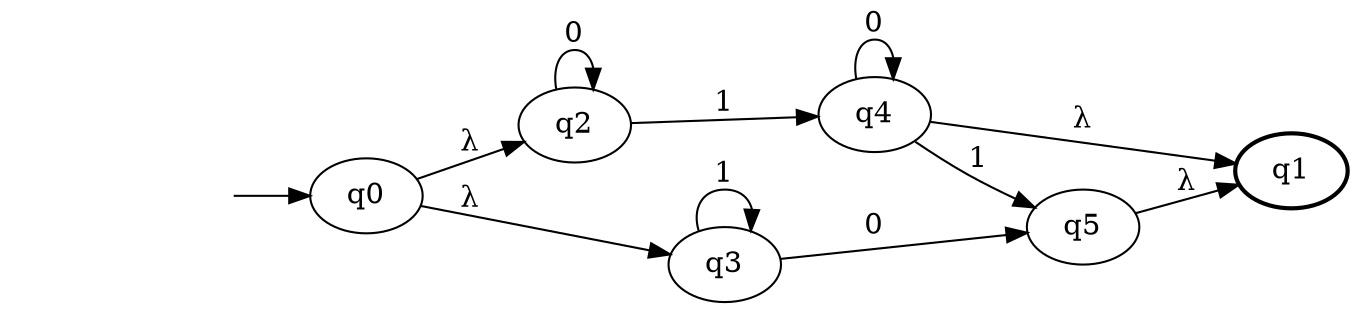 digraph final_state_afl1 { rankdir=LR;
	_invisible [style="invis"];
	q0;
	_invisible -> q0;
	q1 [penwidth="2"];
	q2;
	q3;
	q4;
	q5;
	q2 -> q4 [label="1"];
	q3 -> q3 [label="1"];
	q4 -> q5 [label="1"];
	q2 -> q2 [label="0"];
	q3 -> q5 [label="0"];
	q4 -> q4 [label="0"];
	q0 -> q2 [label="λ"];
	q0 -> q3 [label="λ"];
	q4 -> q1 [label="λ"];
	q5 -> q1 [label="λ"];
}
